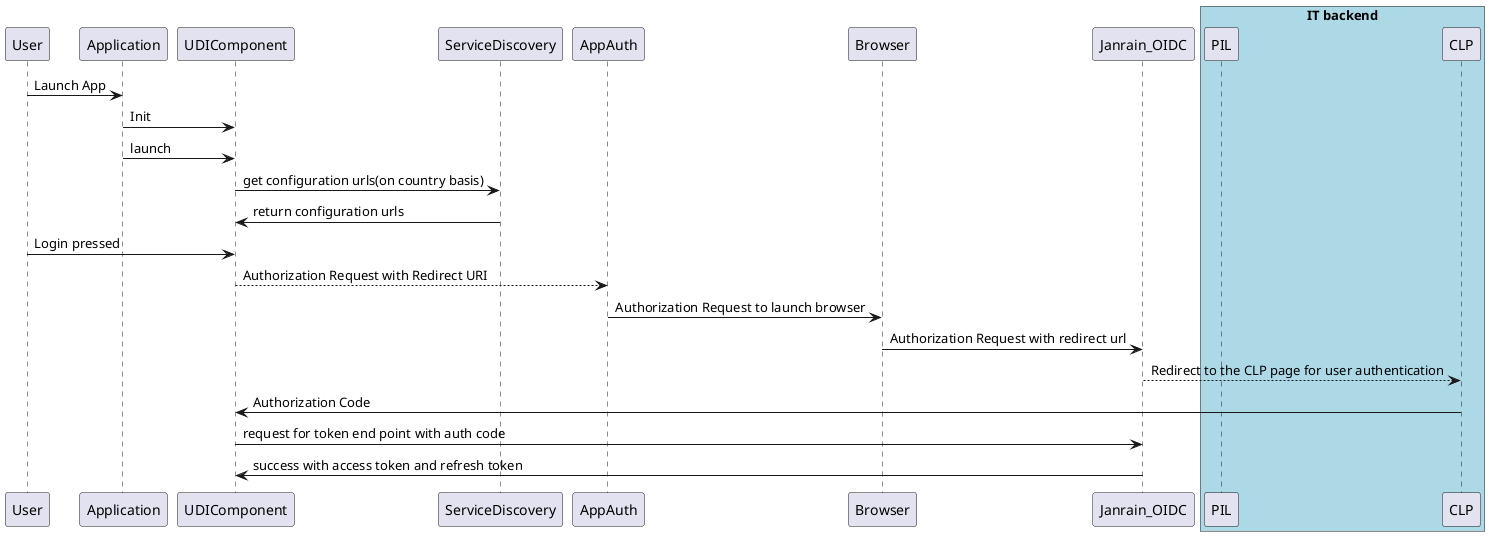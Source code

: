 @startuml
User -> Application : Launch App
Application -> UDIComponent: Init
Application -> UDIComponent: launch


UDIComponent -> ServiceDiscovery: get configuration urls(on country basis)
ServiceDiscovery ->UDIComponent : return configuration urls

User -> UDIComponent : Login pressed
UDIComponent --> AppAuth:Authorization Request with Redirect URI

AppAuth  -> Browser : Authorization Request to launch browser

Browser -> Janrain_OIDC: Authorization Request with redirect url

CLP <-- Janrain_OIDC : Redirect to the CLP page for user authentication

'User input to CLP and CLP validate the credential with Janrain. If yes, Janrain will give




CLP ->UDIComponent :Authorization Code

UDIComponent ->Janrain_OIDC:request for token end point with auth code
Janrain_OIDC -> UDIComponent: success with access token and refresh token


box "IT backend" #LightBlue
participant PIL
participant CLP
end box

'
'box "Janrain_OIDC" #LightBlue
'participant AuthorizationServer
'participant JanrainEndpoint
'end box

@enduml
